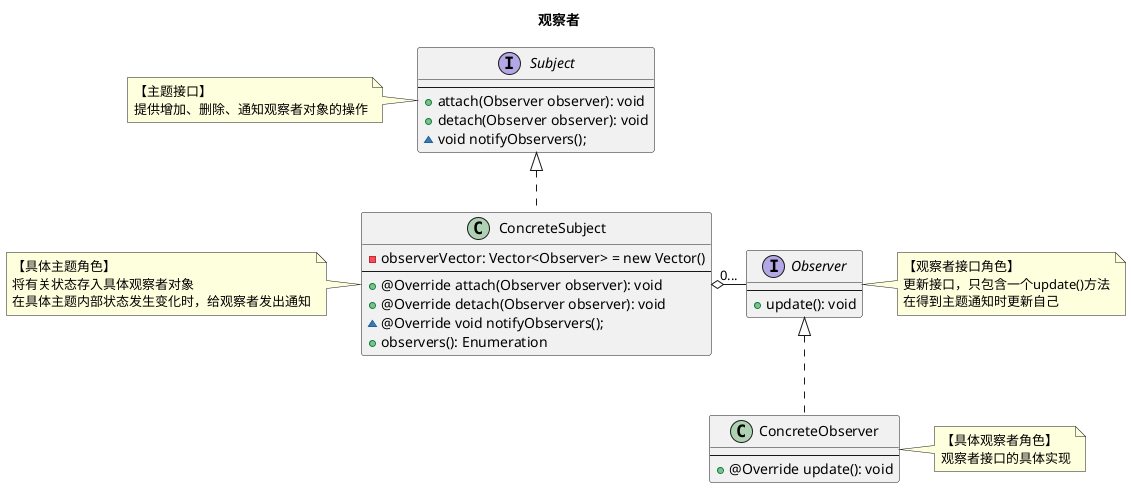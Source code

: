 @startuml
skinparam linetype ortho

title 观察者

interface Subject {
    --
    + attach(Observer observer): void
    + detach(Observer observer): void
    ~ void notifyObservers();
}
note left of Subject: 【主题接口】\n提供增加、删除、通知观察者对象的操作

class ConcreteSubject {
    - observerVector: Vector<Observer> = new Vector()
    --
    + @Override attach(Observer observer): void
    + @Override detach(Observer observer): void
    ~ @Override void notifyObservers();
    + observers(): Enumeration
}
Subject <|.. ConcreteSubject
ConcreteSubject o-"0..." Observer
note left of ConcreteSubject: 【具体主题角色】\n将有关状态存入具体观察者对象\n在具体主题内部状态发生变化时，给观察者发出通知

interface Observer {
    --
    + update(): void
}
note right of Observer: 【观察者接口角色】\n更新接口，只包含一个update()方法\n在得到主题通知时更新自己

class ConcreteObserver {
    --
    + @Override update(): void
}
Observer <|.. ConcreteObserver
note right of ConcreteObserver: 【具体观察者角色】\n观察者接口的具体实现

@enduml